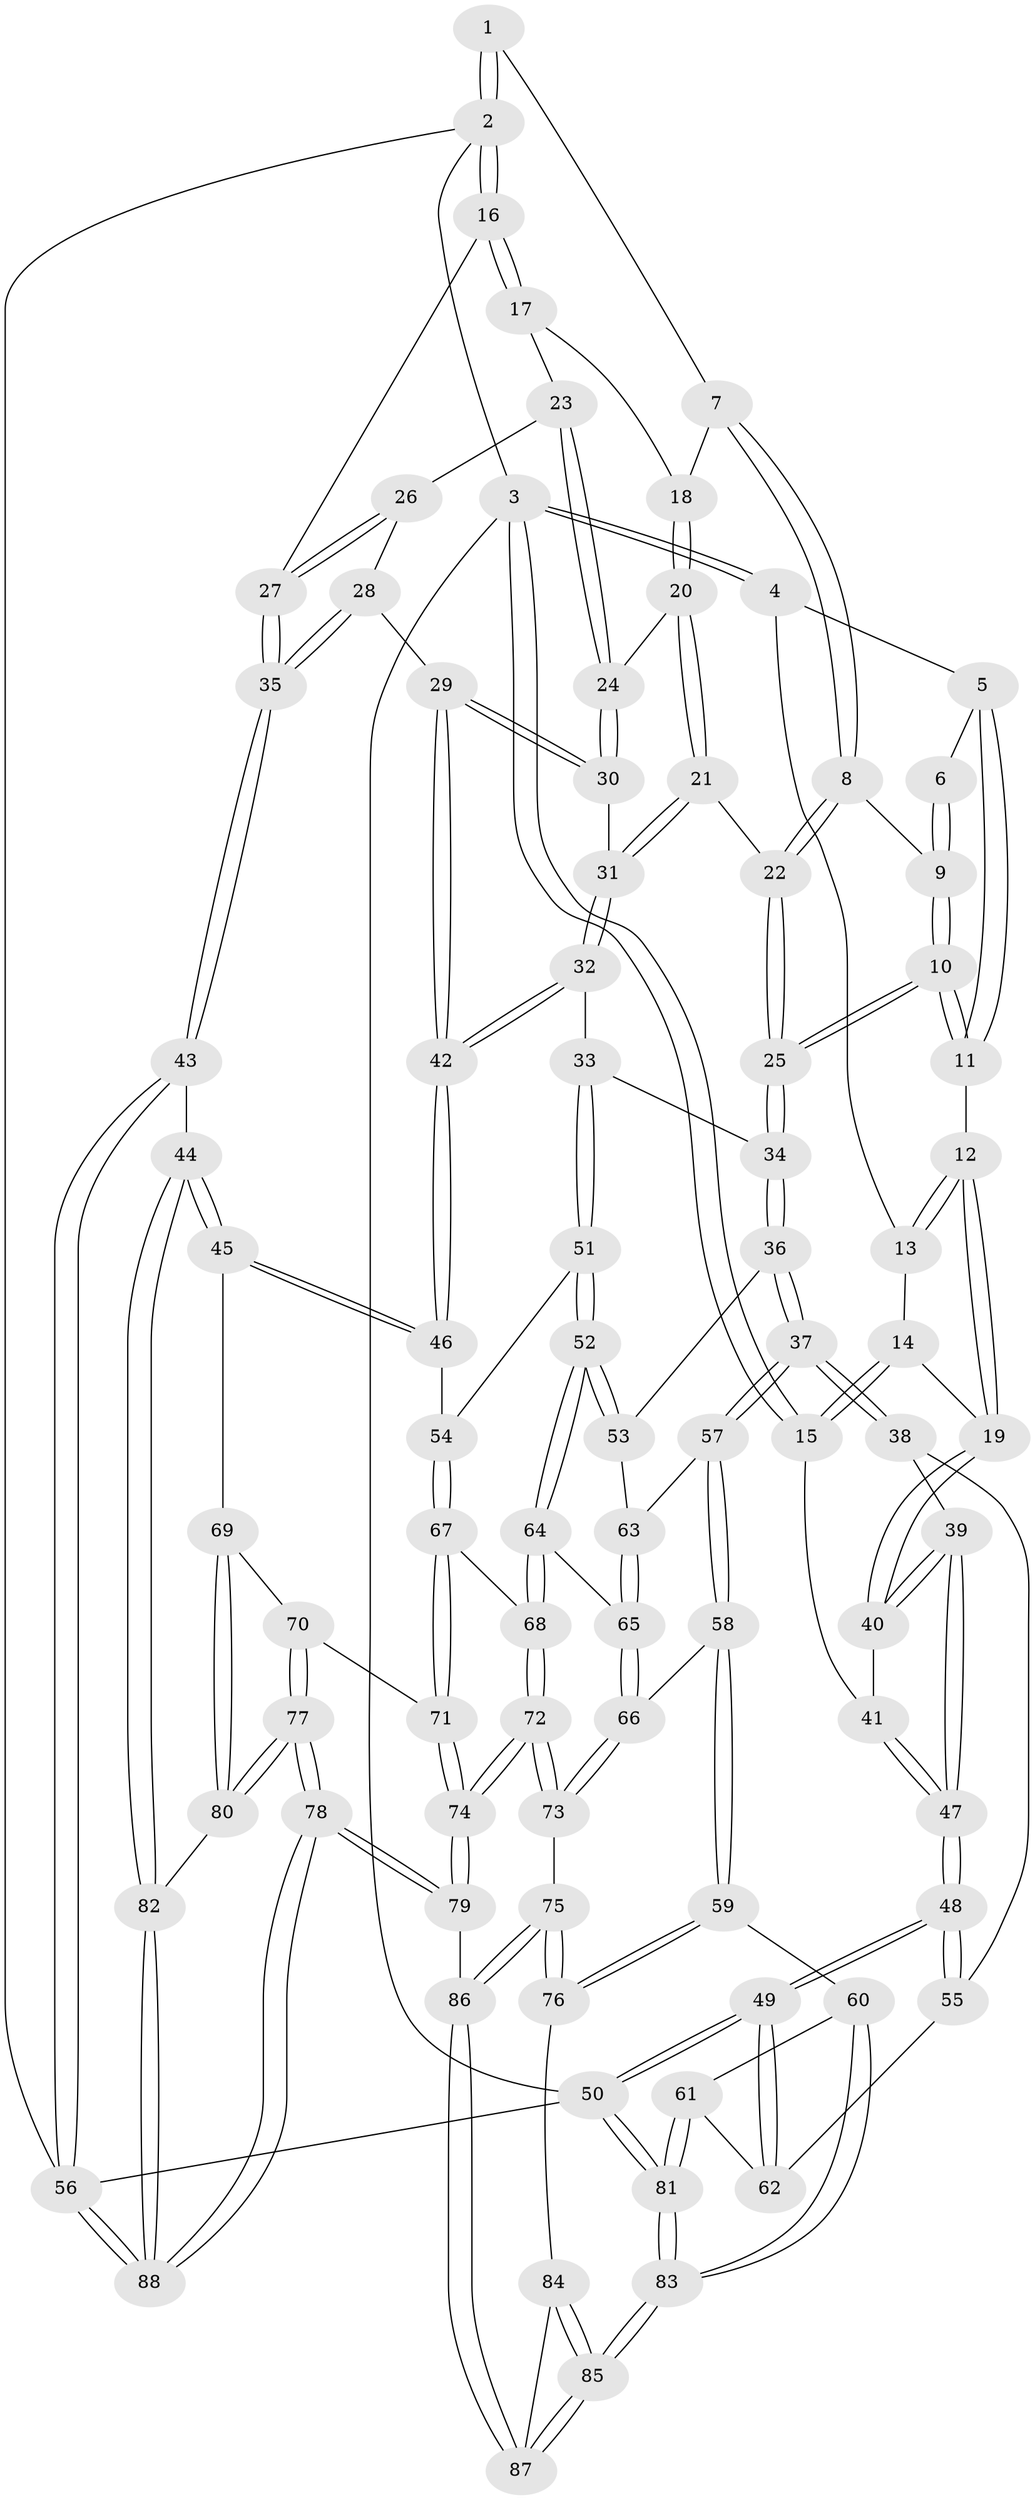 // coarse degree distribution, {5: 0.1388888888888889, 3: 0.3055555555555556, 4: 0.5277777777777778, 2: 0.027777777777777776}
// Generated by graph-tools (version 1.1) at 2025/38/03/04/25 23:38:21]
// undirected, 88 vertices, 217 edges
graph export_dot {
  node [color=gray90,style=filled];
  1 [pos="+0.8021529724682234+0"];
  2 [pos="+1+0"];
  3 [pos="+0+0"];
  4 [pos="+0.08150879019802333+0"];
  5 [pos="+0.37739214164152957+0"];
  6 [pos="+0.43108380580426847+0"];
  7 [pos="+0.7948422119713414+0"];
  8 [pos="+0.6651153969982999+0.11864638251863817"];
  9 [pos="+0.5079825098218835+0.02831619595526282"];
  10 [pos="+0.45759981618885304+0.27091499792677237"];
  11 [pos="+0.3232509238685385+0.23038306516225143"];
  12 [pos="+0.30531111890003426+0.23467174219594875"];
  13 [pos="+0.14138707719780327+0"];
  14 [pos="+0.13276559673924707+0.1307033556041309"];
  15 [pos="+0+0.19607502092362147"];
  16 [pos="+1+0.1693751419107125"];
  17 [pos="+0.8875727572793196+0.10933962332966016"];
  18 [pos="+0.8837801063698194+0.10605704257216886"];
  19 [pos="+0.24395122795090773+0.26471707897259"];
  20 [pos="+0.7637818532189841+0.20859652196140271"];
  21 [pos="+0.6805245185009637+0.2120996726793902"];
  22 [pos="+0.6548651159365059+0.19936118140785014"];
  23 [pos="+0.8962828116302366+0.22050470860490462"];
  24 [pos="+0.8212053122029461+0.2527015455347953"];
  25 [pos="+0.49079189539384677+0.29509128926295963"];
  26 [pos="+0.89787501637462+0.22247448325328834"];
  27 [pos="+1+0.2997218533295499"];
  28 [pos="+0.9065544510303986+0.3244004494554827"];
  29 [pos="+0.8364249799570321+0.37386397294651935"];
  30 [pos="+0.8219227214579362+0.36291200973943827"];
  31 [pos="+0.7557607697448859+0.3484970880121233"];
  32 [pos="+0.6057003892450594+0.4561315483803546"];
  33 [pos="+0.5964444472340061+0.45758946734916117"];
  34 [pos="+0.520560380987536+0.42418859618741966"];
  35 [pos="+1+0.337600411059676"];
  36 [pos="+0.4882941944197833+0.461312639940833"];
  37 [pos="+0.29620121504274816+0.5395844481354269"];
  38 [pos="+0.18741791536781974+0.46913433444127606"];
  39 [pos="+0.1770552944113296+0.45295153451791087"];
  40 [pos="+0.16959484973677258+0.34119870654663914"];
  41 [pos="+0+0.19688701403564146"];
  42 [pos="+0.8698487150097777+0.5243867338122848"];
  43 [pos="+1+0.637550201691553"];
  44 [pos="+1+0.6388839229192598"];
  45 [pos="+1+0.6355989652103773"];
  46 [pos="+0.906873625987692+0.5730972353208156"];
  47 [pos="+0+0.5995308380982262"];
  48 [pos="+0+0.6633150846007461"];
  49 [pos="+0+0.710496998405192"];
  50 [pos="+0+1"];
  51 [pos="+0.6310116961624702+0.5590487896228473"];
  52 [pos="+0.6063508351802421+0.7088537029329227"];
  53 [pos="+0.48745248247049394+0.5876475578766278"];
  54 [pos="+0.7961723071874446+0.6310535847772252"];
  55 [pos="+0.150626807435877+0.5607571560232546"];
  56 [pos="+1+1"];
  57 [pos="+0.3041474189223747+0.6118052756343265"];
  58 [pos="+0.2845599411651412+0.7438485352313193"];
  59 [pos="+0.2141745252866829+0.790491856632347"];
  60 [pos="+0.17665957558485823+0.7797236616990434"];
  61 [pos="+0.1614819055491878+0.7725983072902216"];
  62 [pos="+0.09173543639367246+0.7323864007709482"];
  63 [pos="+0.4540823187319719+0.6404869391472127"];
  64 [pos="+0.6080513016985488+0.7176360738353375"];
  65 [pos="+0.4532986696931597+0.7354740405575453"];
  66 [pos="+0.409291934939725+0.7723647104504069"];
  67 [pos="+0.7056343513545336+0.7331056399854257"];
  68 [pos="+0.6163243733653252+0.7255545471785619"];
  69 [pos="+0.8718216749199971+0.802713193409206"];
  70 [pos="+0.7630152971142884+0.809461720813551"];
  71 [pos="+0.7474635198551436+0.8001092016727754"];
  72 [pos="+0.5535362292144858+0.965649231215076"];
  73 [pos="+0.4162468062125953+0.7876273485150221"];
  74 [pos="+0.5647615101671306+1"];
  75 [pos="+0.3512068685156104+0.943680059425921"];
  76 [pos="+0.217138545558704+0.806319466039731"];
  77 [pos="+0.7968654019077714+0.9968651525072652"];
  78 [pos="+0.6852567465500083+1"];
  79 [pos="+0.5661015837020226+1"];
  80 [pos="+0.8668322684188976+0.9366899296316727"];
  81 [pos="+0+1"];
  82 [pos="+0.9343601694326996+0.9304360391719232"];
  83 [pos="+0+1"];
  84 [pos="+0.20327307669131497+0.8863445038302266"];
  85 [pos="+0+1"];
  86 [pos="+0.468245839181058+1"];
  87 [pos="+0.42004147610592585+1"];
  88 [pos="+1+1"];
  1 -- 2;
  1 -- 2;
  1 -- 7;
  2 -- 3;
  2 -- 16;
  2 -- 16;
  2 -- 56;
  3 -- 4;
  3 -- 4;
  3 -- 15;
  3 -- 15;
  3 -- 50;
  4 -- 5;
  4 -- 13;
  5 -- 6;
  5 -- 11;
  5 -- 11;
  6 -- 9;
  6 -- 9;
  7 -- 8;
  7 -- 8;
  7 -- 18;
  8 -- 9;
  8 -- 22;
  8 -- 22;
  9 -- 10;
  9 -- 10;
  10 -- 11;
  10 -- 11;
  10 -- 25;
  10 -- 25;
  11 -- 12;
  12 -- 13;
  12 -- 13;
  12 -- 19;
  12 -- 19;
  13 -- 14;
  14 -- 15;
  14 -- 15;
  14 -- 19;
  15 -- 41;
  16 -- 17;
  16 -- 17;
  16 -- 27;
  17 -- 18;
  17 -- 23;
  18 -- 20;
  18 -- 20;
  19 -- 40;
  19 -- 40;
  20 -- 21;
  20 -- 21;
  20 -- 24;
  21 -- 22;
  21 -- 31;
  21 -- 31;
  22 -- 25;
  22 -- 25;
  23 -- 24;
  23 -- 24;
  23 -- 26;
  24 -- 30;
  24 -- 30;
  25 -- 34;
  25 -- 34;
  26 -- 27;
  26 -- 27;
  26 -- 28;
  27 -- 35;
  27 -- 35;
  28 -- 29;
  28 -- 35;
  28 -- 35;
  29 -- 30;
  29 -- 30;
  29 -- 42;
  29 -- 42;
  30 -- 31;
  31 -- 32;
  31 -- 32;
  32 -- 33;
  32 -- 42;
  32 -- 42;
  33 -- 34;
  33 -- 51;
  33 -- 51;
  34 -- 36;
  34 -- 36;
  35 -- 43;
  35 -- 43;
  36 -- 37;
  36 -- 37;
  36 -- 53;
  37 -- 38;
  37 -- 38;
  37 -- 57;
  37 -- 57;
  38 -- 39;
  38 -- 55;
  39 -- 40;
  39 -- 40;
  39 -- 47;
  39 -- 47;
  40 -- 41;
  41 -- 47;
  41 -- 47;
  42 -- 46;
  42 -- 46;
  43 -- 44;
  43 -- 56;
  43 -- 56;
  44 -- 45;
  44 -- 45;
  44 -- 82;
  44 -- 82;
  45 -- 46;
  45 -- 46;
  45 -- 69;
  46 -- 54;
  47 -- 48;
  47 -- 48;
  48 -- 49;
  48 -- 49;
  48 -- 55;
  48 -- 55;
  49 -- 50;
  49 -- 50;
  49 -- 62;
  49 -- 62;
  50 -- 81;
  50 -- 81;
  50 -- 56;
  51 -- 52;
  51 -- 52;
  51 -- 54;
  52 -- 53;
  52 -- 53;
  52 -- 64;
  52 -- 64;
  53 -- 63;
  54 -- 67;
  54 -- 67;
  55 -- 62;
  56 -- 88;
  56 -- 88;
  57 -- 58;
  57 -- 58;
  57 -- 63;
  58 -- 59;
  58 -- 59;
  58 -- 66;
  59 -- 60;
  59 -- 76;
  59 -- 76;
  60 -- 61;
  60 -- 83;
  60 -- 83;
  61 -- 62;
  61 -- 81;
  61 -- 81;
  63 -- 65;
  63 -- 65;
  64 -- 65;
  64 -- 68;
  64 -- 68;
  65 -- 66;
  65 -- 66;
  66 -- 73;
  66 -- 73;
  67 -- 68;
  67 -- 71;
  67 -- 71;
  68 -- 72;
  68 -- 72;
  69 -- 70;
  69 -- 80;
  69 -- 80;
  70 -- 71;
  70 -- 77;
  70 -- 77;
  71 -- 74;
  71 -- 74;
  72 -- 73;
  72 -- 73;
  72 -- 74;
  72 -- 74;
  73 -- 75;
  74 -- 79;
  74 -- 79;
  75 -- 76;
  75 -- 76;
  75 -- 86;
  75 -- 86;
  76 -- 84;
  77 -- 78;
  77 -- 78;
  77 -- 80;
  77 -- 80;
  78 -- 79;
  78 -- 79;
  78 -- 88;
  78 -- 88;
  79 -- 86;
  80 -- 82;
  81 -- 83;
  81 -- 83;
  82 -- 88;
  82 -- 88;
  83 -- 85;
  83 -- 85;
  84 -- 85;
  84 -- 85;
  84 -- 87;
  85 -- 87;
  85 -- 87;
  86 -- 87;
  86 -- 87;
}
